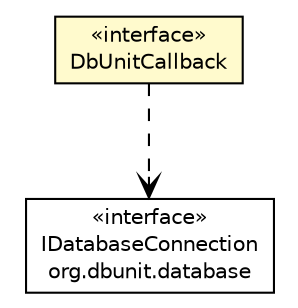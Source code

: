 #!/usr/local/bin/dot
#
# Class diagram 
# Generated by UMLGraph version R5_6_6-8-g8d7759 (http://www.umlgraph.org/)
#

digraph G {
	edge [fontname="Helvetica",fontsize=10,labelfontname="Helvetica",labelfontsize=10];
	node [fontname="Helvetica",fontsize=10,shape=plaintext];
	nodesep=0.25;
	ranksep=0.5;
	// org.dayatang.dbunit.DbUnitCallback
	c395 [label=<<table title="org.dayatang.dbunit.DbUnitCallback" border="0" cellborder="1" cellspacing="0" cellpadding="2" port="p" bgcolor="lemonChiffon" href="./DbUnitCallback.html">
		<tr><td><table border="0" cellspacing="0" cellpadding="1">
<tr><td align="center" balign="center"> &#171;interface&#187; </td></tr>
<tr><td align="center" balign="center"> DbUnitCallback </td></tr>
		</table></td></tr>
		</table>>, URL="./DbUnitCallback.html", fontname="Helvetica", fontcolor="black", fontsize=10.0];
	// org.dayatang.dbunit.DbUnitCallback DEPEND org.dbunit.database.IDatabaseConnection
	c395:p -> c401:p [taillabel="", label=" "headlabel="", fontname="Helvetica", fontcolor="black", fontsize=10.0, color="black", arrowhead=open, style=dashed];
	// org.dbunit.database.IDatabaseConnection
	c401 [label=<<table title="org.dbunit.database.IDatabaseConnection" border="0" cellborder="1" cellspacing="0" cellpadding="2" port="p" href="http://java.sun.com/j2se/1.4.2/docs/api/org/dbunit/database/IDatabaseConnection.html">
		<tr><td><table border="0" cellspacing="0" cellpadding="1">
<tr><td align="center" balign="center"> &#171;interface&#187; </td></tr>
<tr><td align="center" balign="center"> IDatabaseConnection </td></tr>
<tr><td align="center" balign="center"> org.dbunit.database </td></tr>
		</table></td></tr>
		</table>>, URL="http://java.sun.com/j2se/1.4.2/docs/api/org/dbunit/database/IDatabaseConnection.html", fontname="Helvetica", fontcolor="black", fontsize=10.0];
}

